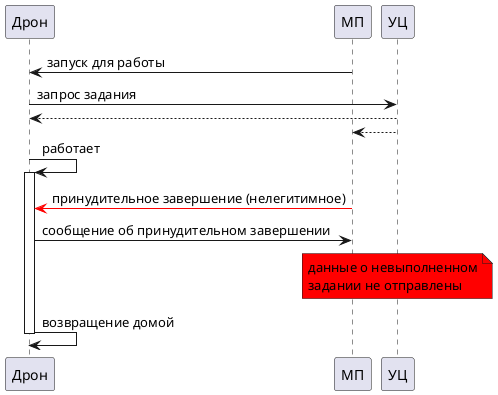 @startuml

participant Drone as "Дрон"
participant Mobile as "МП"
participant CC as "УЦ"

Mobile -> Drone: запуск для работы
Drone -> CC: запрос задания
CC --> Drone
CC--> Mobile

Drone -> Drone++: работает 
Mobile -[#red]> Drone: принудительное завершение (нелегитимное)
Drone -> Mobile: сообщение об принудительном завершении
note over CC #red
данные о невыполненном
задании не отправлены
end note
Drone -> Drone--: возвращение домой



@enduml
